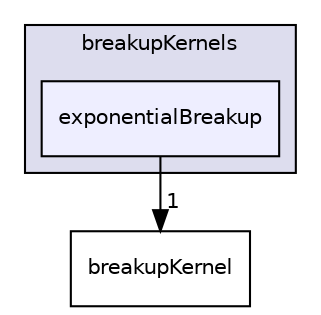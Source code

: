 digraph "exponentialBreakup" {
  bgcolor=transparent;
  compound=true
  node [ fontsize="10", fontname="Helvetica"];
  edge [ labelfontsize="10", labelfontname="Helvetica"];
  subgraph clusterdir_8db1431bcb360c6bb23f8119e5d3e19f {
    graph [ bgcolor="#ddddee", pencolor="black", label="breakupKernels" fontname="Helvetica", fontsize="10", URL="dir_8db1431bcb360c6bb23f8119e5d3e19f.html"]
  dir_fd026c3281016f3d3666195c1f155dc1 [shape=box, label="exponentialBreakup", style="filled", fillcolor="#eeeeff", pencolor="black", URL="dir_fd026c3281016f3d3666195c1f155dc1.html"];
  }
  dir_716f5cbb281bc8c04cbc643b875570af [shape=box label="breakupKernel" URL="dir_716f5cbb281bc8c04cbc643b875570af.html"];
  dir_fd026c3281016f3d3666195c1f155dc1->dir_716f5cbb281bc8c04cbc643b875570af [headlabel="1", labeldistance=1.5 headhref="dir_000140_000059.html"];
}
